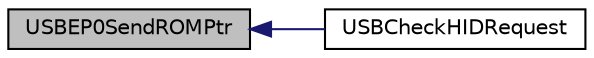 digraph "USBEP0SendROMPtr"
{
  edge [fontname="Helvetica",fontsize="10",labelfontname="Helvetica",labelfontsize="10"];
  node [fontname="Helvetica",fontsize="10",shape=record];
  rankdir="LR";
  Node1 [label="USBEP0SendROMPtr",height=0.2,width=0.4,color="black", fillcolor="grey75", style="filled", fontcolor="black"];
  Node1 -> Node2 [dir="back",color="midnightblue",fontsize="10",style="solid",fontname="Helvetica"];
  Node2 [label="USBCheckHIDRequest",height=0.2,width=0.4,color="black", fillcolor="white", style="filled",URL="$usb__function__hid_8c.html#a5e0b02add954ecf19bcdef679a58988b"];
}
